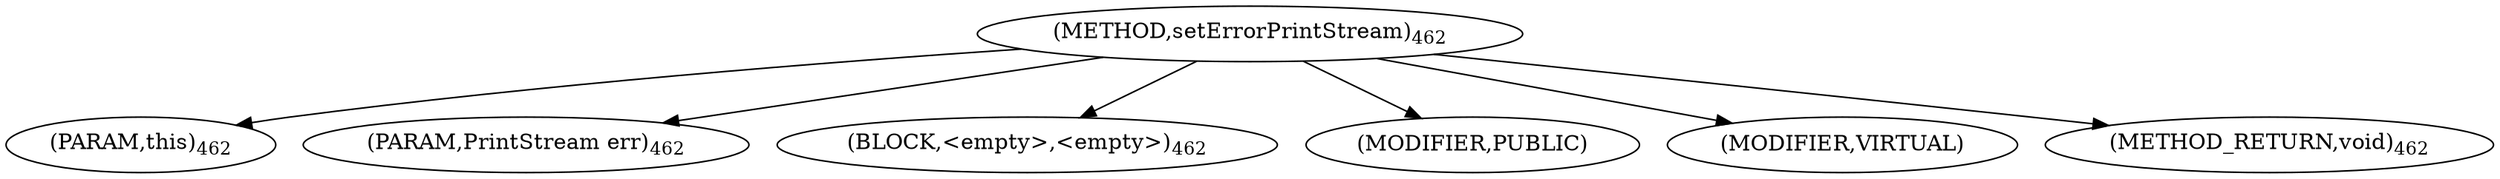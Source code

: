 digraph "setErrorPrintStream" {  
"1058" [label = <(METHOD,setErrorPrintStream)<SUB>462</SUB>> ]
"1059" [label = <(PARAM,this)<SUB>462</SUB>> ]
"1060" [label = <(PARAM,PrintStream err)<SUB>462</SUB>> ]
"1061" [label = <(BLOCK,&lt;empty&gt;,&lt;empty&gt;)<SUB>462</SUB>> ]
"1062" [label = <(MODIFIER,PUBLIC)> ]
"1063" [label = <(MODIFIER,VIRTUAL)> ]
"1064" [label = <(METHOD_RETURN,void)<SUB>462</SUB>> ]
  "1058" -> "1059" 
  "1058" -> "1060" 
  "1058" -> "1061" 
  "1058" -> "1062" 
  "1058" -> "1063" 
  "1058" -> "1064" 
}
